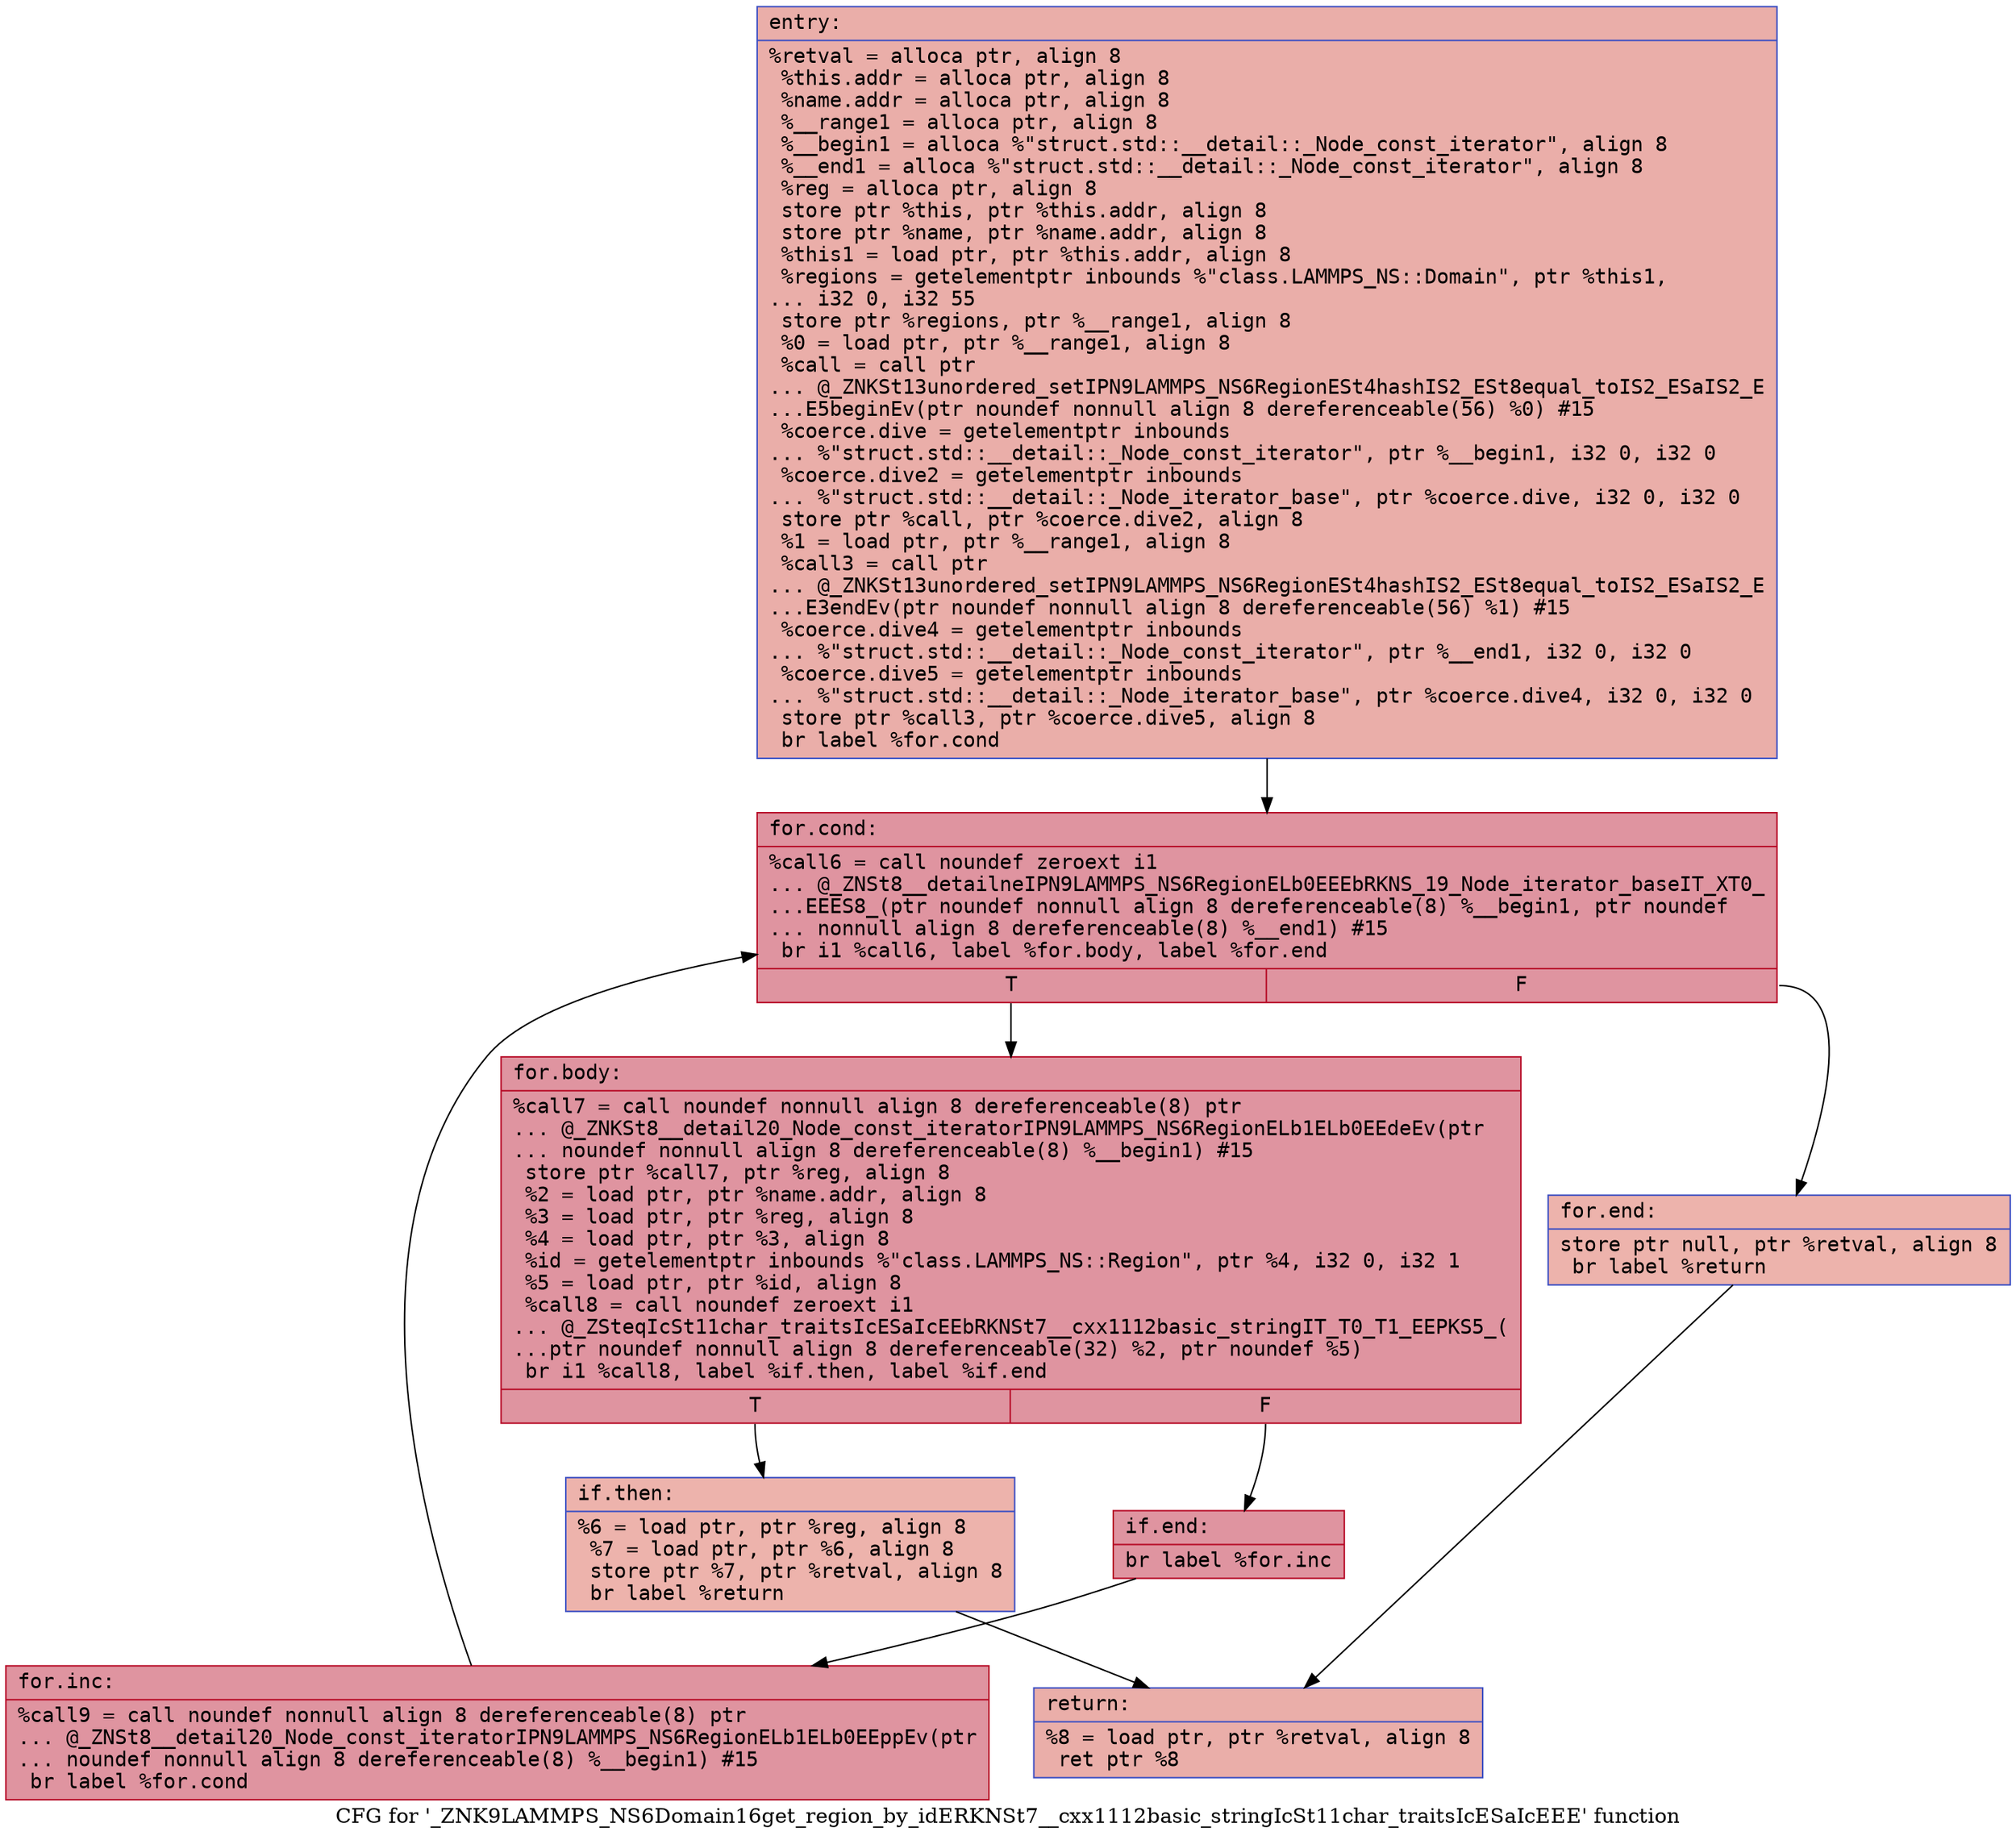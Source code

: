 digraph "CFG for '_ZNK9LAMMPS_NS6Domain16get_region_by_idERKNSt7__cxx1112basic_stringIcSt11char_traitsIcESaIcEEE' function" {
	label="CFG for '_ZNK9LAMMPS_NS6Domain16get_region_by_idERKNSt7__cxx1112basic_stringIcSt11char_traitsIcESaIcEEE' function";

	Node0x561837dd9090 [shape=record,color="#3d50c3ff", style=filled, fillcolor="#d0473d70" fontname="Courier",label="{entry:\l|  %retval = alloca ptr, align 8\l  %this.addr = alloca ptr, align 8\l  %name.addr = alloca ptr, align 8\l  %__range1 = alloca ptr, align 8\l  %__begin1 = alloca %\"struct.std::__detail::_Node_const_iterator\", align 8\l  %__end1 = alloca %\"struct.std::__detail::_Node_const_iterator\", align 8\l  %reg = alloca ptr, align 8\l  store ptr %this, ptr %this.addr, align 8\l  store ptr %name, ptr %name.addr, align 8\l  %this1 = load ptr, ptr %this.addr, align 8\l  %regions = getelementptr inbounds %\"class.LAMMPS_NS::Domain\", ptr %this1,\l... i32 0, i32 55\l  store ptr %regions, ptr %__range1, align 8\l  %0 = load ptr, ptr %__range1, align 8\l  %call = call ptr\l... @_ZNKSt13unordered_setIPN9LAMMPS_NS6RegionESt4hashIS2_ESt8equal_toIS2_ESaIS2_E\l...E5beginEv(ptr noundef nonnull align 8 dereferenceable(56) %0) #15\l  %coerce.dive = getelementptr inbounds\l... %\"struct.std::__detail::_Node_const_iterator\", ptr %__begin1, i32 0, i32 0\l  %coerce.dive2 = getelementptr inbounds\l... %\"struct.std::__detail::_Node_iterator_base\", ptr %coerce.dive, i32 0, i32 0\l  store ptr %call, ptr %coerce.dive2, align 8\l  %1 = load ptr, ptr %__range1, align 8\l  %call3 = call ptr\l... @_ZNKSt13unordered_setIPN9LAMMPS_NS6RegionESt4hashIS2_ESt8equal_toIS2_ESaIS2_E\l...E3endEv(ptr noundef nonnull align 8 dereferenceable(56) %1) #15\l  %coerce.dive4 = getelementptr inbounds\l... %\"struct.std::__detail::_Node_const_iterator\", ptr %__end1, i32 0, i32 0\l  %coerce.dive5 = getelementptr inbounds\l... %\"struct.std::__detail::_Node_iterator_base\", ptr %coerce.dive4, i32 0, i32 0\l  store ptr %call3, ptr %coerce.dive5, align 8\l  br label %for.cond\l}"];
	Node0x561837dd9090 -> Node0x561837dda460[tooltip="entry -> for.cond\nProbability 100.00%" ];
	Node0x561837dda460 [shape=record,color="#b70d28ff", style=filled, fillcolor="#b70d2870" fontname="Courier",label="{for.cond:\l|  %call6 = call noundef zeroext i1\l... @_ZNSt8__detailneIPN9LAMMPS_NS6RegionELb0EEEbRKNS_19_Node_iterator_baseIT_XT0_\l...EEES8_(ptr noundef nonnull align 8 dereferenceable(8) %__begin1, ptr noundef\l... nonnull align 8 dereferenceable(8) %__end1) #15\l  br i1 %call6, label %for.body, label %for.end\l|{<s0>T|<s1>F}}"];
	Node0x561837dda460:s0 -> Node0x561837dda6b0[tooltip="for.cond -> for.body\nProbability 96.88%" ];
	Node0x561837dda460:s1 -> Node0x561837dda730[tooltip="for.cond -> for.end\nProbability 3.12%" ];
	Node0x561837dda6b0 [shape=record,color="#b70d28ff", style=filled, fillcolor="#b70d2870" fontname="Courier",label="{for.body:\l|  %call7 = call noundef nonnull align 8 dereferenceable(8) ptr\l... @_ZNKSt8__detail20_Node_const_iteratorIPN9LAMMPS_NS6RegionELb1ELb0EEdeEv(ptr\l... noundef nonnull align 8 dereferenceable(8) %__begin1) #15\l  store ptr %call7, ptr %reg, align 8\l  %2 = load ptr, ptr %name.addr, align 8\l  %3 = load ptr, ptr %reg, align 8\l  %4 = load ptr, ptr %3, align 8\l  %id = getelementptr inbounds %\"class.LAMMPS_NS::Region\", ptr %4, i32 0, i32 1\l  %5 = load ptr, ptr %id, align 8\l  %call8 = call noundef zeroext i1\l... @_ZSteqIcSt11char_traitsIcESaIcEEbRKNSt7__cxx1112basic_stringIT_T0_T1_EEPKS5_(\l...ptr noundef nonnull align 8 dereferenceable(32) %2, ptr noundef %5)\l  br i1 %call8, label %if.then, label %if.end\l|{<s0>T|<s1>F}}"];
	Node0x561837dda6b0:s0 -> Node0x561837dd9ad0[tooltip="for.body -> if.then\nProbability 3.12%" ];
	Node0x561837dda6b0:s1 -> Node0x561837dd9b20[tooltip="for.body -> if.end\nProbability 96.88%" ];
	Node0x561837dd9ad0 [shape=record,color="#3d50c3ff", style=filled, fillcolor="#d6524470" fontname="Courier",label="{if.then:\l|  %6 = load ptr, ptr %reg, align 8\l  %7 = load ptr, ptr %6, align 8\l  store ptr %7, ptr %retval, align 8\l  br label %return\l}"];
	Node0x561837dd9ad0 -> Node0x561837ddb590[tooltip="if.then -> return\nProbability 100.00%" ];
	Node0x561837dd9b20 [shape=record,color="#b70d28ff", style=filled, fillcolor="#b70d2870" fontname="Courier",label="{if.end:\l|  br label %for.inc\l}"];
	Node0x561837dd9b20 -> Node0x561837ddb600[tooltip="if.end -> for.inc\nProbability 100.00%" ];
	Node0x561837ddb600 [shape=record,color="#b70d28ff", style=filled, fillcolor="#b70d2870" fontname="Courier",label="{for.inc:\l|  %call9 = call noundef nonnull align 8 dereferenceable(8) ptr\l... @_ZNSt8__detail20_Node_const_iteratorIPN9LAMMPS_NS6RegionELb1ELb0EEppEv(ptr\l... noundef nonnull align 8 dereferenceable(8) %__begin1) #15\l  br label %for.cond\l}"];
	Node0x561837ddb600 -> Node0x561837dda460[tooltip="for.inc -> for.cond\nProbability 100.00%" ];
	Node0x561837dda730 [shape=record,color="#3d50c3ff", style=filled, fillcolor="#d6524470" fontname="Courier",label="{for.end:\l|  store ptr null, ptr %retval, align 8\l  br label %return\l}"];
	Node0x561837dda730 -> Node0x561837ddb590[tooltip="for.end -> return\nProbability 100.00%" ];
	Node0x561837ddb590 [shape=record,color="#3d50c3ff", style=filled, fillcolor="#d0473d70" fontname="Courier",label="{return:\l|  %8 = load ptr, ptr %retval, align 8\l  ret ptr %8\l}"];
}
